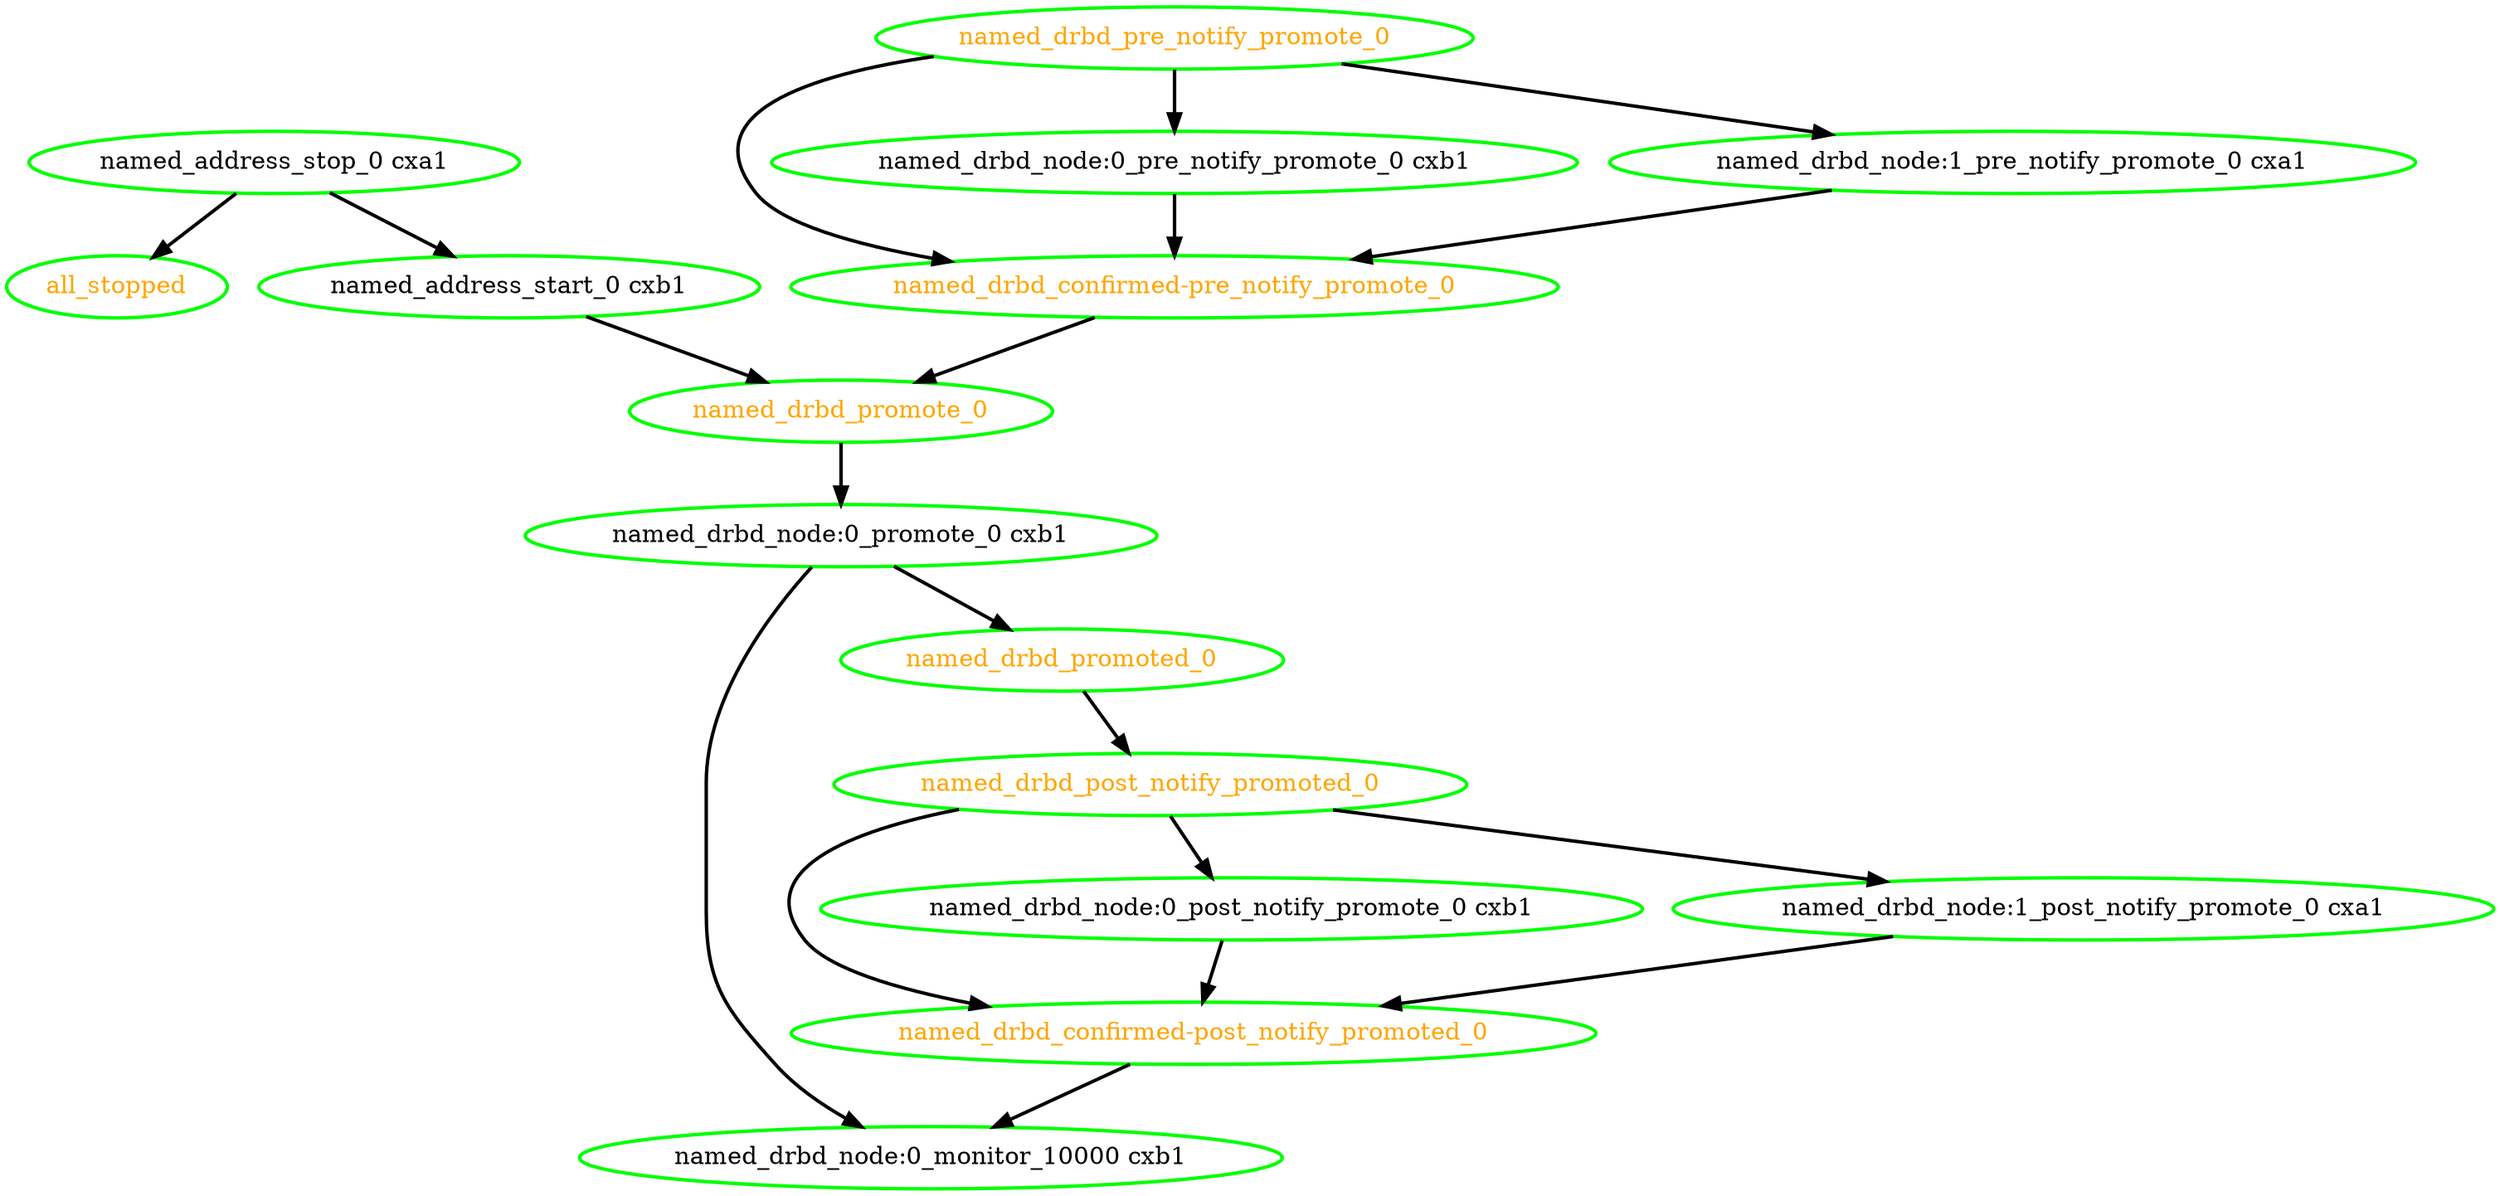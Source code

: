 digraph "g" {
"all_stopped" [ style=bold color="green" fontcolor="orange"  ]
"named_address_start_0 cxb1" -> "named_drbd_promote_0" [ style = bold]
"named_address_start_0 cxb1" [ style=bold color="green" fontcolor="black"  ]
"named_address_stop_0 cxa1" -> "all_stopped" [ style = bold]
"named_address_stop_0 cxa1" -> "named_address_start_0 cxb1" [ style = bold]
"named_address_stop_0 cxa1" [ style=bold color="green" fontcolor="black"  ]
"named_drbd_confirmed-post_notify_promoted_0" -> "named_drbd_node:0_monitor_10000 cxb1" [ style = bold]
"named_drbd_confirmed-post_notify_promoted_0" [ style=bold color="green" fontcolor="orange"  ]
"named_drbd_confirmed-pre_notify_promote_0" -> "named_drbd_promote_0" [ style = bold]
"named_drbd_confirmed-pre_notify_promote_0" [ style=bold color="green" fontcolor="orange"  ]
"named_drbd_node:0_monitor_10000 cxb1" [ style=bold color="green" fontcolor="black"  ]
"named_drbd_node:0_post_notify_promote_0 cxb1" -> "named_drbd_confirmed-post_notify_promoted_0" [ style = bold]
"named_drbd_node:0_post_notify_promote_0 cxb1" [ style=bold color="green" fontcolor="black"  ]
"named_drbd_node:0_pre_notify_promote_0 cxb1" -> "named_drbd_confirmed-pre_notify_promote_0" [ style = bold]
"named_drbd_node:0_pre_notify_promote_0 cxb1" [ style=bold color="green" fontcolor="black"  ]
"named_drbd_node:0_promote_0 cxb1" -> "named_drbd_node:0_monitor_10000 cxb1" [ style = bold]
"named_drbd_node:0_promote_0 cxb1" -> "named_drbd_promoted_0" [ style = bold]
"named_drbd_node:0_promote_0 cxb1" [ style=bold color="green" fontcolor="black"  ]
"named_drbd_node:1_post_notify_promote_0 cxa1" -> "named_drbd_confirmed-post_notify_promoted_0" [ style = bold]
"named_drbd_node:1_post_notify_promote_0 cxa1" [ style=bold color="green" fontcolor="black"  ]
"named_drbd_node:1_pre_notify_promote_0 cxa1" -> "named_drbd_confirmed-pre_notify_promote_0" [ style = bold]
"named_drbd_node:1_pre_notify_promote_0 cxa1" [ style=bold color="green" fontcolor="black"  ]
"named_drbd_post_notify_promoted_0" -> "named_drbd_confirmed-post_notify_promoted_0" [ style = bold]
"named_drbd_post_notify_promoted_0" -> "named_drbd_node:0_post_notify_promote_0 cxb1" [ style = bold]
"named_drbd_post_notify_promoted_0" -> "named_drbd_node:1_post_notify_promote_0 cxa1" [ style = bold]
"named_drbd_post_notify_promoted_0" [ style=bold color="green" fontcolor="orange"  ]
"named_drbd_pre_notify_promote_0" -> "named_drbd_confirmed-pre_notify_promote_0" [ style = bold]
"named_drbd_pre_notify_promote_0" -> "named_drbd_node:0_pre_notify_promote_0 cxb1" [ style = bold]
"named_drbd_pre_notify_promote_0" -> "named_drbd_node:1_pre_notify_promote_0 cxa1" [ style = bold]
"named_drbd_pre_notify_promote_0" [ style=bold color="green" fontcolor="orange"  ]
"named_drbd_promote_0" -> "named_drbd_node:0_promote_0 cxb1" [ style = bold]
"named_drbd_promote_0" [ style=bold color="green" fontcolor="orange"  ]
"named_drbd_promoted_0" -> "named_drbd_post_notify_promoted_0" [ style = bold]
"named_drbd_promoted_0" [ style=bold color="green" fontcolor="orange"  ]
}
